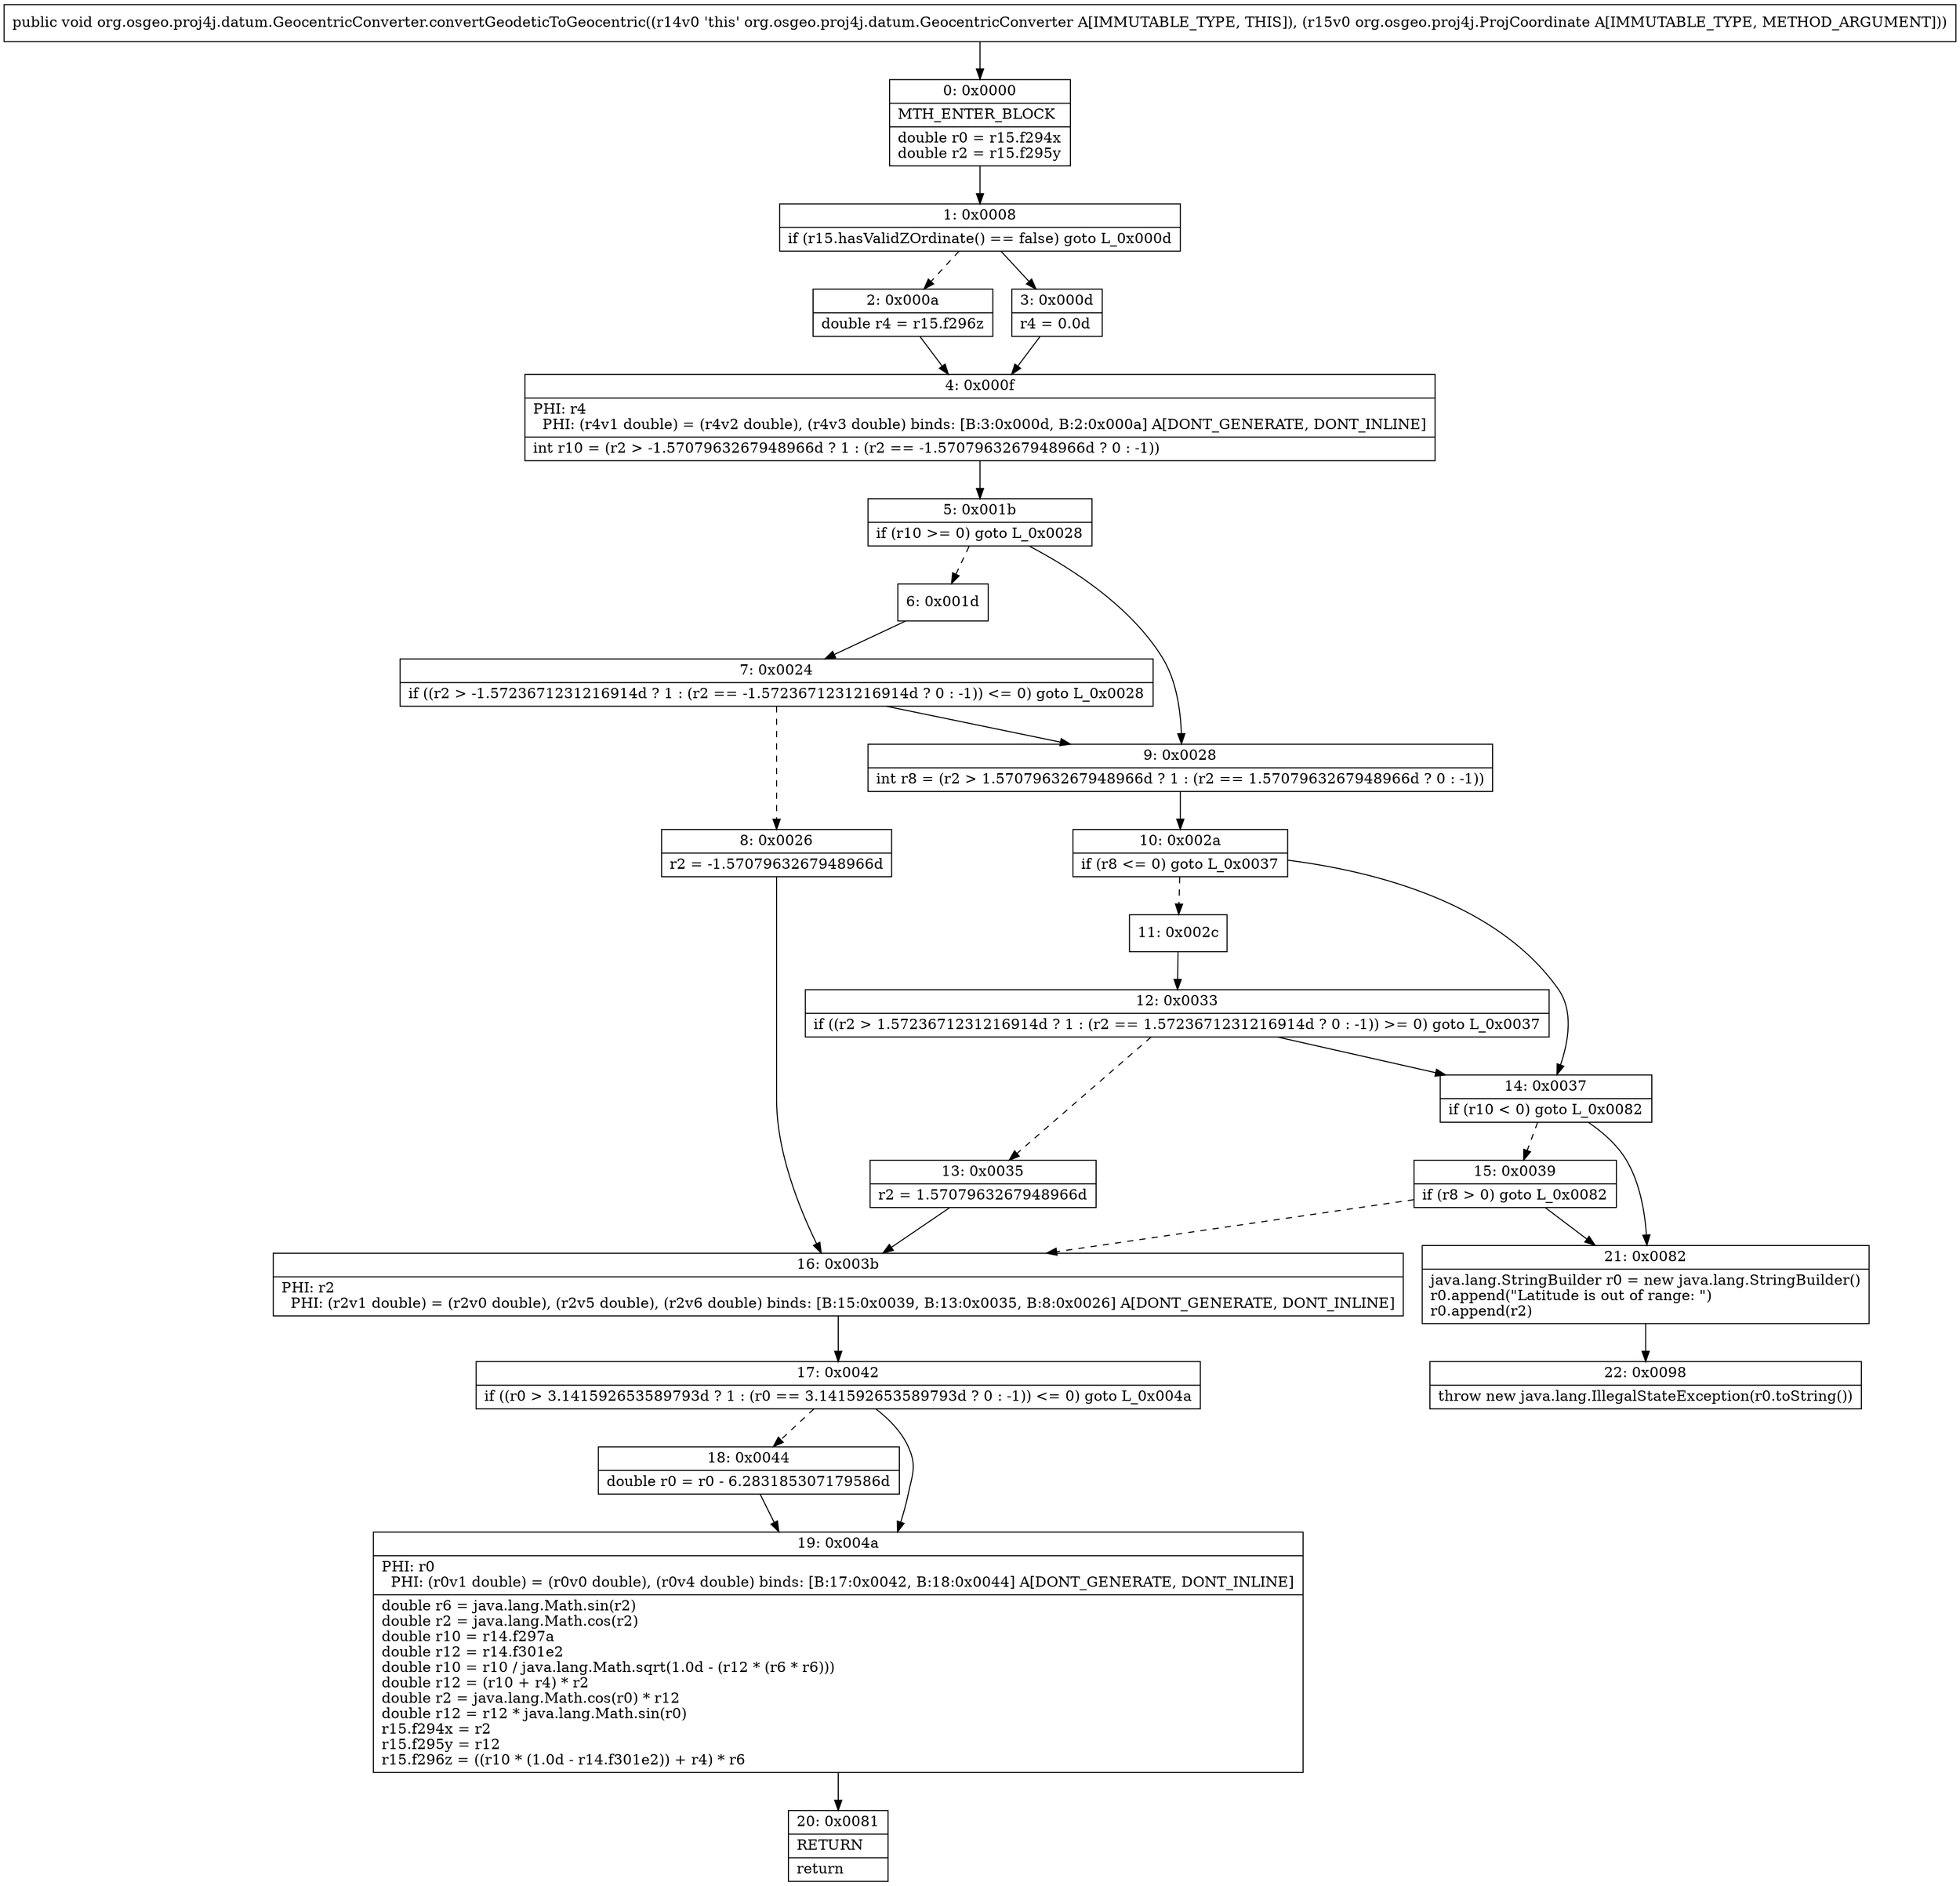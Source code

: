 digraph "CFG fororg.osgeo.proj4j.datum.GeocentricConverter.convertGeodeticToGeocentric(Lorg\/osgeo\/proj4j\/ProjCoordinate;)V" {
Node_0 [shape=record,label="{0\:\ 0x0000|MTH_ENTER_BLOCK\l|double r0 = r15.f294x\ldouble r2 = r15.f295y\l}"];
Node_1 [shape=record,label="{1\:\ 0x0008|if (r15.hasValidZOrdinate() == false) goto L_0x000d\l}"];
Node_2 [shape=record,label="{2\:\ 0x000a|double r4 = r15.f296z\l}"];
Node_3 [shape=record,label="{3\:\ 0x000d|r4 = 0.0d\l}"];
Node_4 [shape=record,label="{4\:\ 0x000f|PHI: r4 \l  PHI: (r4v1 double) = (r4v2 double), (r4v3 double) binds: [B:3:0x000d, B:2:0x000a] A[DONT_GENERATE, DONT_INLINE]\l|int r10 = (r2 \> \-1.5707963267948966d ? 1 : (r2 == \-1.5707963267948966d ? 0 : \-1))\l}"];
Node_5 [shape=record,label="{5\:\ 0x001b|if (r10 \>= 0) goto L_0x0028\l}"];
Node_6 [shape=record,label="{6\:\ 0x001d}"];
Node_7 [shape=record,label="{7\:\ 0x0024|if ((r2 \> \-1.5723671231216914d ? 1 : (r2 == \-1.5723671231216914d ? 0 : \-1)) \<= 0) goto L_0x0028\l}"];
Node_8 [shape=record,label="{8\:\ 0x0026|r2 = \-1.5707963267948966d\l}"];
Node_9 [shape=record,label="{9\:\ 0x0028|int r8 = (r2 \> 1.5707963267948966d ? 1 : (r2 == 1.5707963267948966d ? 0 : \-1))\l}"];
Node_10 [shape=record,label="{10\:\ 0x002a|if (r8 \<= 0) goto L_0x0037\l}"];
Node_11 [shape=record,label="{11\:\ 0x002c}"];
Node_12 [shape=record,label="{12\:\ 0x0033|if ((r2 \> 1.5723671231216914d ? 1 : (r2 == 1.5723671231216914d ? 0 : \-1)) \>= 0) goto L_0x0037\l}"];
Node_13 [shape=record,label="{13\:\ 0x0035|r2 = 1.5707963267948966d\l}"];
Node_14 [shape=record,label="{14\:\ 0x0037|if (r10 \< 0) goto L_0x0082\l}"];
Node_15 [shape=record,label="{15\:\ 0x0039|if (r8 \> 0) goto L_0x0082\l}"];
Node_16 [shape=record,label="{16\:\ 0x003b|PHI: r2 \l  PHI: (r2v1 double) = (r2v0 double), (r2v5 double), (r2v6 double) binds: [B:15:0x0039, B:13:0x0035, B:8:0x0026] A[DONT_GENERATE, DONT_INLINE]\l}"];
Node_17 [shape=record,label="{17\:\ 0x0042|if ((r0 \> 3.141592653589793d ? 1 : (r0 == 3.141592653589793d ? 0 : \-1)) \<= 0) goto L_0x004a\l}"];
Node_18 [shape=record,label="{18\:\ 0x0044|double r0 = r0 \- 6.283185307179586d\l}"];
Node_19 [shape=record,label="{19\:\ 0x004a|PHI: r0 \l  PHI: (r0v1 double) = (r0v0 double), (r0v4 double) binds: [B:17:0x0042, B:18:0x0044] A[DONT_GENERATE, DONT_INLINE]\l|double r6 = java.lang.Math.sin(r2)\ldouble r2 = java.lang.Math.cos(r2)\ldouble r10 = r14.f297a\ldouble r12 = r14.f301e2\ldouble r10 = r10 \/ java.lang.Math.sqrt(1.0d \- (r12 * (r6 * r6)))\ldouble r12 = (r10 + r4) * r2\ldouble r2 = java.lang.Math.cos(r0) * r12\ldouble r12 = r12 * java.lang.Math.sin(r0)\lr15.f294x = r2\lr15.f295y = r12\lr15.f296z = ((r10 * (1.0d \- r14.f301e2)) + r4) * r6\l}"];
Node_20 [shape=record,label="{20\:\ 0x0081|RETURN\l|return\l}"];
Node_21 [shape=record,label="{21\:\ 0x0082|java.lang.StringBuilder r0 = new java.lang.StringBuilder()\lr0.append(\"Latitude is out of range: \")\lr0.append(r2)\l}"];
Node_22 [shape=record,label="{22\:\ 0x0098|throw new java.lang.IllegalStateException(r0.toString())\l}"];
MethodNode[shape=record,label="{public void org.osgeo.proj4j.datum.GeocentricConverter.convertGeodeticToGeocentric((r14v0 'this' org.osgeo.proj4j.datum.GeocentricConverter A[IMMUTABLE_TYPE, THIS]), (r15v0 org.osgeo.proj4j.ProjCoordinate A[IMMUTABLE_TYPE, METHOD_ARGUMENT])) }"];
MethodNode -> Node_0;
Node_0 -> Node_1;
Node_1 -> Node_2[style=dashed];
Node_1 -> Node_3;
Node_2 -> Node_4;
Node_3 -> Node_4;
Node_4 -> Node_5;
Node_5 -> Node_6[style=dashed];
Node_5 -> Node_9;
Node_6 -> Node_7;
Node_7 -> Node_8[style=dashed];
Node_7 -> Node_9;
Node_8 -> Node_16;
Node_9 -> Node_10;
Node_10 -> Node_11[style=dashed];
Node_10 -> Node_14;
Node_11 -> Node_12;
Node_12 -> Node_13[style=dashed];
Node_12 -> Node_14;
Node_13 -> Node_16;
Node_14 -> Node_15[style=dashed];
Node_14 -> Node_21;
Node_15 -> Node_16[style=dashed];
Node_15 -> Node_21;
Node_16 -> Node_17;
Node_17 -> Node_18[style=dashed];
Node_17 -> Node_19;
Node_18 -> Node_19;
Node_19 -> Node_20;
Node_21 -> Node_22;
}


